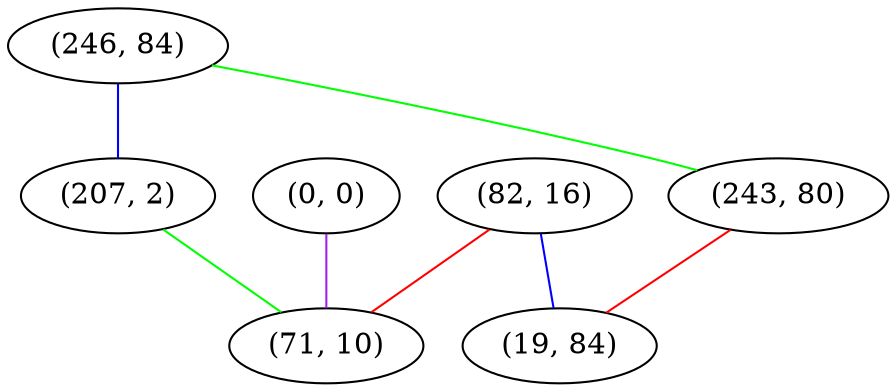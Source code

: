 graph "" {
"(246, 84)";
"(0, 0)";
"(207, 2)";
"(243, 80)";
"(82, 16)";
"(71, 10)";
"(19, 84)";
"(246, 84)" -- "(243, 80)"  [color=green, key=0, weight=2];
"(246, 84)" -- "(207, 2)"  [color=blue, key=0, weight=3];
"(0, 0)" -- "(71, 10)"  [color=purple, key=0, weight=4];
"(207, 2)" -- "(71, 10)"  [color=green, key=0, weight=2];
"(243, 80)" -- "(19, 84)"  [color=red, key=0, weight=1];
"(82, 16)" -- "(19, 84)"  [color=blue, key=0, weight=3];
"(82, 16)" -- "(71, 10)"  [color=red, key=0, weight=1];
}
